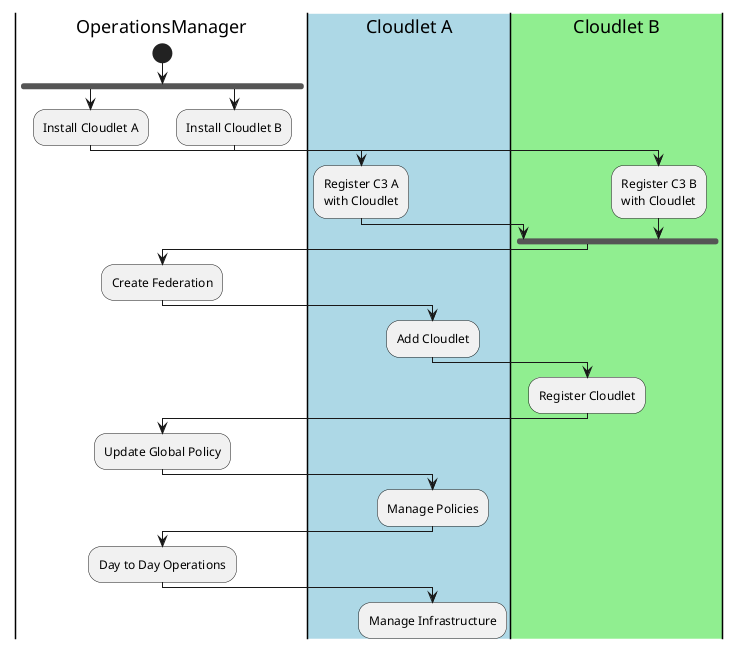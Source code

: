 @startuml
|OperationsManager|
start
fork
:Install Cloudlet A;
|#lightblue|Cloudlet A|
:Register C3 A\nwith Cloudlet;
fork again
|OperationsManager|
:Install Cloudlet B;
|#lightgreen|Cloudlet B|
:Register C3 B\nwith Cloudlet;
end fork
|OperationsManager|
:Create Federation;
|Cloudlet A|
:Add Cloudlet;
|Cloudlet B|
:Register Cloudlet;
|OperationsManager|
:Update Global Policy;
|Cloudlet A|
:Manage Policies;
|OperationsManager|
:Day to Day Operations;
|Cloudlet A|
:Manage Infrastructure;

@enduml
